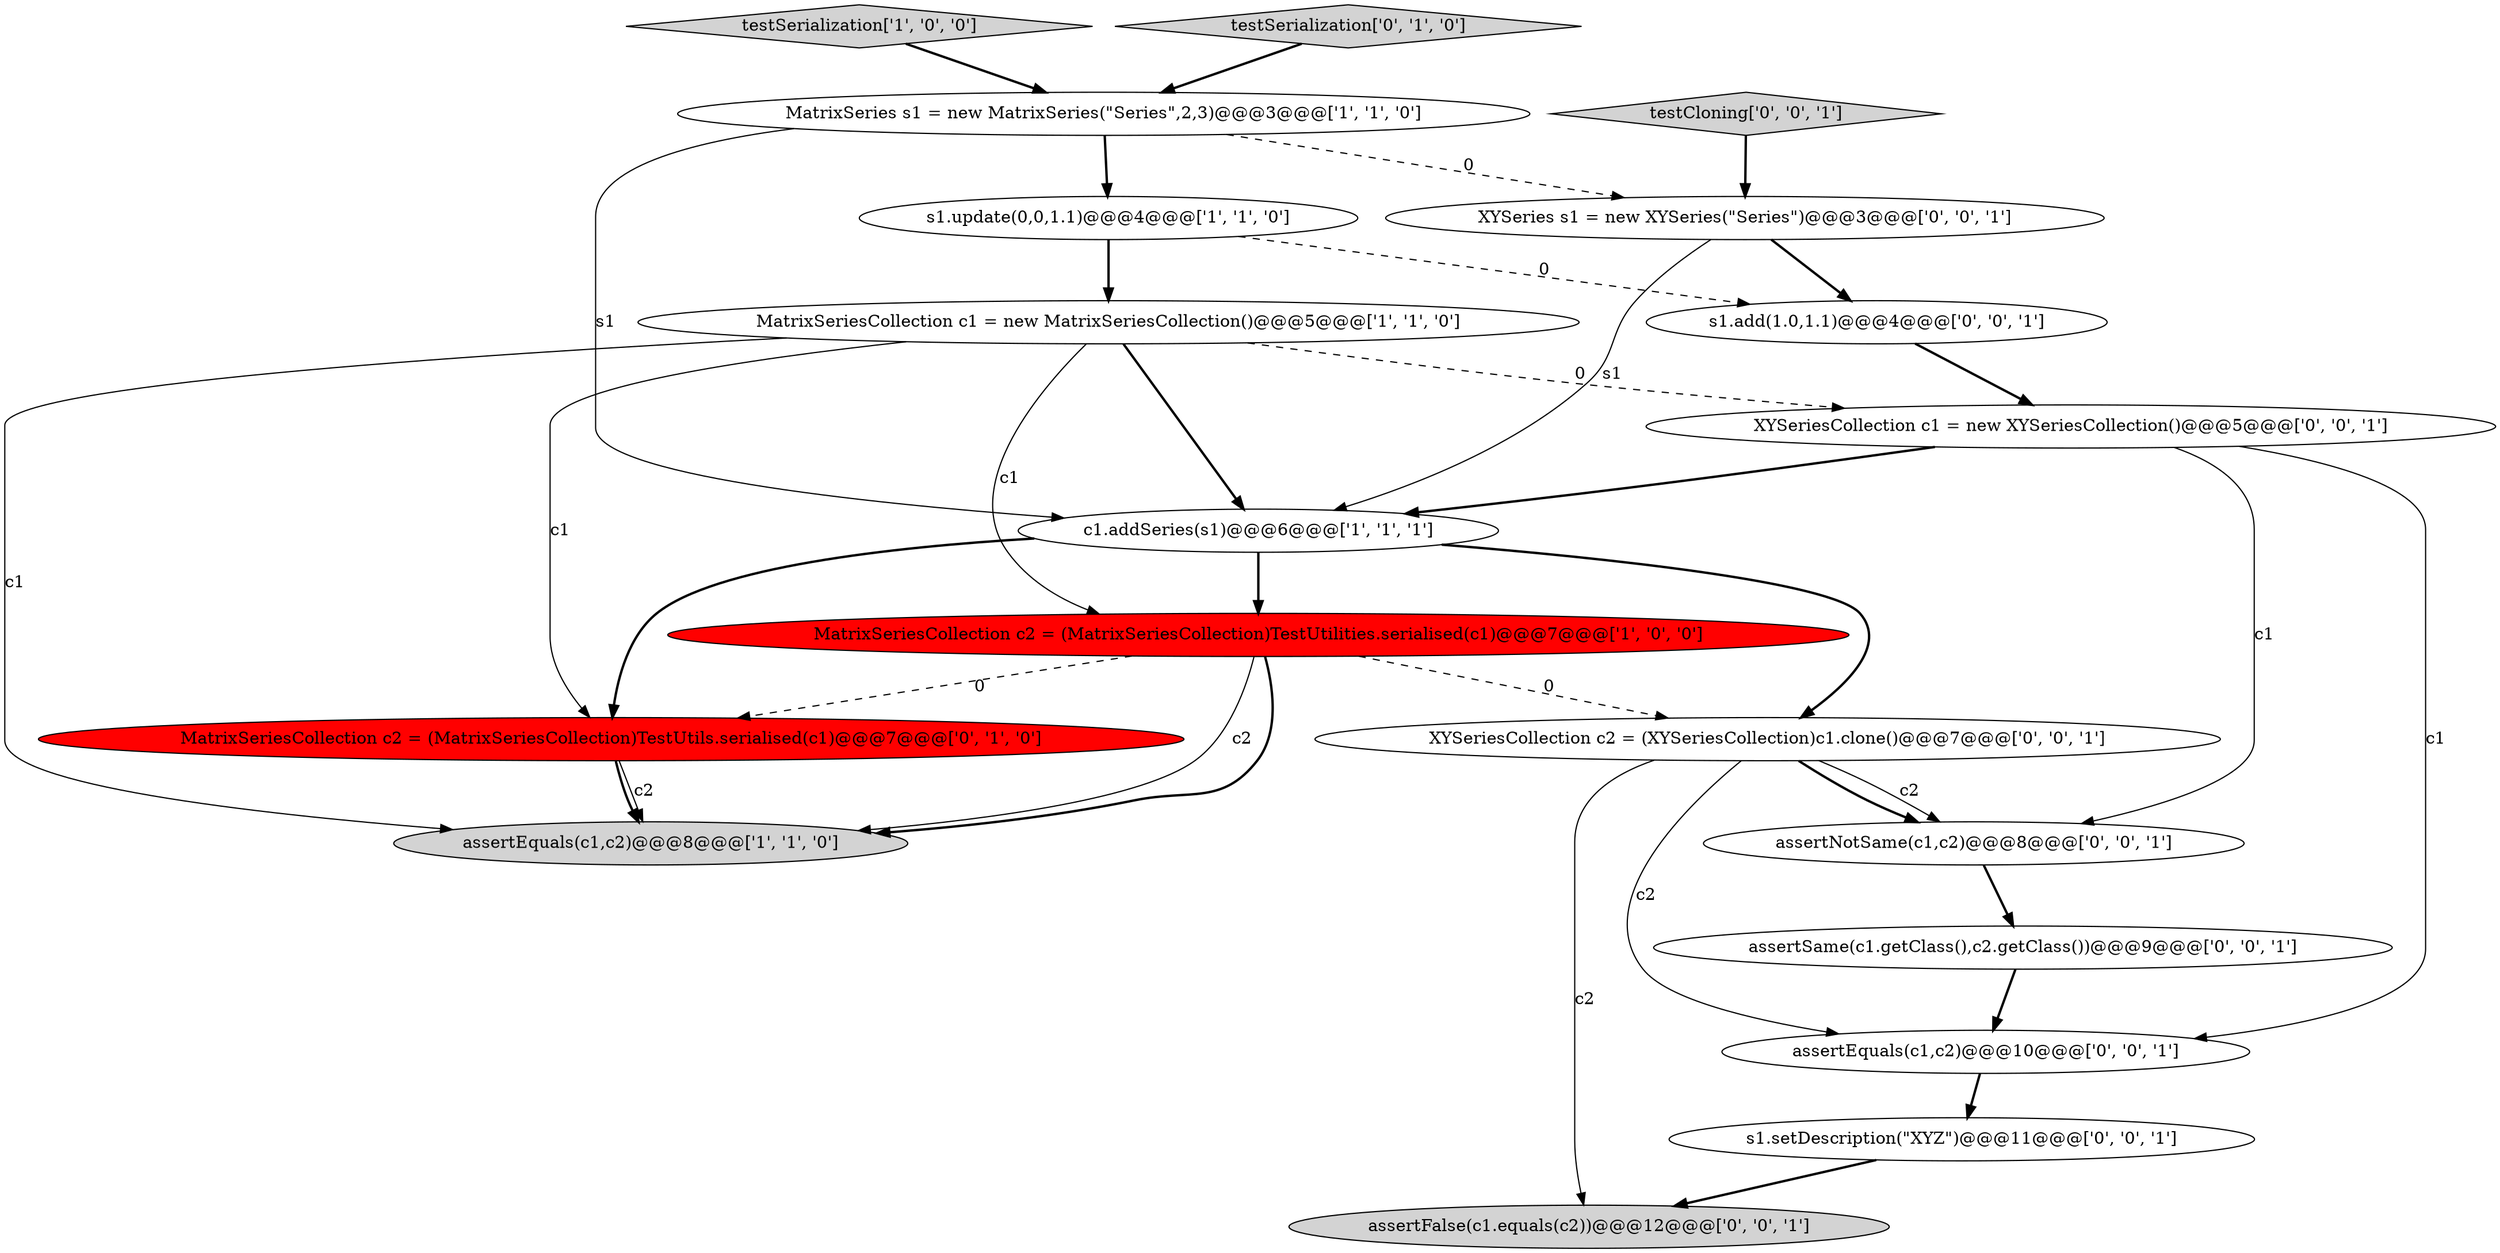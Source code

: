 digraph {
17 [style = filled, label = "assertEquals(c1,c2)@@@10@@@['0', '0', '1']", fillcolor = white, shape = ellipse image = "AAA0AAABBB3BBB"];
1 [style = filled, label = "MatrixSeries s1 = new MatrixSeries(\"Series\",2,3)@@@3@@@['1', '1', '0']", fillcolor = white, shape = ellipse image = "AAA0AAABBB1BBB"];
14 [style = filled, label = "assertFalse(c1.equals(c2))@@@12@@@['0', '0', '1']", fillcolor = lightgray, shape = ellipse image = "AAA0AAABBB3BBB"];
3 [style = filled, label = "testSerialization['1', '0', '0']", fillcolor = lightgray, shape = diamond image = "AAA0AAABBB1BBB"];
5 [style = filled, label = "MatrixSeriesCollection c1 = new MatrixSeriesCollection()@@@5@@@['1', '1', '0']", fillcolor = white, shape = ellipse image = "AAA0AAABBB1BBB"];
7 [style = filled, label = "testSerialization['0', '1', '0']", fillcolor = lightgray, shape = diamond image = "AAA0AAABBB2BBB"];
16 [style = filled, label = "s1.add(1.0,1.1)@@@4@@@['0', '0', '1']", fillcolor = white, shape = ellipse image = "AAA0AAABBB3BBB"];
8 [style = filled, label = "MatrixSeriesCollection c2 = (MatrixSeriesCollection)TestUtils.serialised(c1)@@@7@@@['0', '1', '0']", fillcolor = red, shape = ellipse image = "AAA1AAABBB2BBB"];
9 [style = filled, label = "assertNotSame(c1,c2)@@@8@@@['0', '0', '1']", fillcolor = white, shape = ellipse image = "AAA0AAABBB3BBB"];
11 [style = filled, label = "s1.setDescription(\"XYZ\")@@@11@@@['0', '0', '1']", fillcolor = white, shape = ellipse image = "AAA0AAABBB3BBB"];
12 [style = filled, label = "XYSeries s1 = new XYSeries(\"Series\")@@@3@@@['0', '0', '1']", fillcolor = white, shape = ellipse image = "AAA0AAABBB3BBB"];
4 [style = filled, label = "assertEquals(c1,c2)@@@8@@@['1', '1', '0']", fillcolor = lightgray, shape = ellipse image = "AAA0AAABBB1BBB"];
13 [style = filled, label = "XYSeriesCollection c2 = (XYSeriesCollection)c1.clone()@@@7@@@['0', '0', '1']", fillcolor = white, shape = ellipse image = "AAA0AAABBB3BBB"];
15 [style = filled, label = "assertSame(c1.getClass(),c2.getClass())@@@9@@@['0', '0', '1']", fillcolor = white, shape = ellipse image = "AAA0AAABBB3BBB"];
6 [style = filled, label = "c1.addSeries(s1)@@@6@@@['1', '1', '1']", fillcolor = white, shape = ellipse image = "AAA0AAABBB1BBB"];
0 [style = filled, label = "MatrixSeriesCollection c2 = (MatrixSeriesCollection)TestUtilities.serialised(c1)@@@7@@@['1', '0', '0']", fillcolor = red, shape = ellipse image = "AAA1AAABBB1BBB"];
2 [style = filled, label = "s1.update(0,0,1.1)@@@4@@@['1', '1', '0']", fillcolor = white, shape = ellipse image = "AAA0AAABBB1BBB"];
10 [style = filled, label = "XYSeriesCollection c1 = new XYSeriesCollection()@@@5@@@['0', '0', '1']", fillcolor = white, shape = ellipse image = "AAA0AAABBB3BBB"];
18 [style = filled, label = "testCloning['0', '0', '1']", fillcolor = lightgray, shape = diamond image = "AAA0AAABBB3BBB"];
5->0 [style = solid, label="c1"];
7->1 [style = bold, label=""];
3->1 [style = bold, label=""];
12->6 [style = solid, label="s1"];
10->9 [style = solid, label="c1"];
11->14 [style = bold, label=""];
16->10 [style = bold, label=""];
18->12 [style = bold, label=""];
6->0 [style = bold, label=""];
12->16 [style = bold, label=""];
0->4 [style = solid, label="c2"];
13->9 [style = solid, label="c2"];
10->6 [style = bold, label=""];
13->17 [style = solid, label="c2"];
10->17 [style = solid, label="c1"];
1->12 [style = dashed, label="0"];
15->17 [style = bold, label=""];
5->8 [style = solid, label="c1"];
5->6 [style = bold, label=""];
5->10 [style = dashed, label="0"];
0->4 [style = bold, label=""];
1->6 [style = solid, label="s1"];
9->15 [style = bold, label=""];
2->16 [style = dashed, label="0"];
6->13 [style = bold, label=""];
0->13 [style = dashed, label="0"];
6->8 [style = bold, label=""];
0->8 [style = dashed, label="0"];
1->2 [style = bold, label=""];
8->4 [style = solid, label="c2"];
13->9 [style = bold, label=""];
5->4 [style = solid, label="c1"];
8->4 [style = bold, label=""];
13->14 [style = solid, label="c2"];
2->5 [style = bold, label=""];
17->11 [style = bold, label=""];
}
